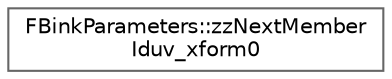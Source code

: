 digraph "Graphical Class Hierarchy"
{
 // INTERACTIVE_SVG=YES
 // LATEX_PDF_SIZE
  bgcolor="transparent";
  edge [fontname=Helvetica,fontsize=10,labelfontname=Helvetica,labelfontsize=10];
  node [fontname=Helvetica,fontsize=10,shape=box,height=0.2,width=0.4];
  rankdir="LR";
  Node0 [id="Node000000",label="FBinkParameters::zzNextMember\lIduv_xform0",height=0.2,width=0.4,color="grey40", fillcolor="white", style="filled",URL="$d8/dee/structFBinkParameters_1_1zzNextMemberIduv__xform0.html",tooltip=" "];
}
